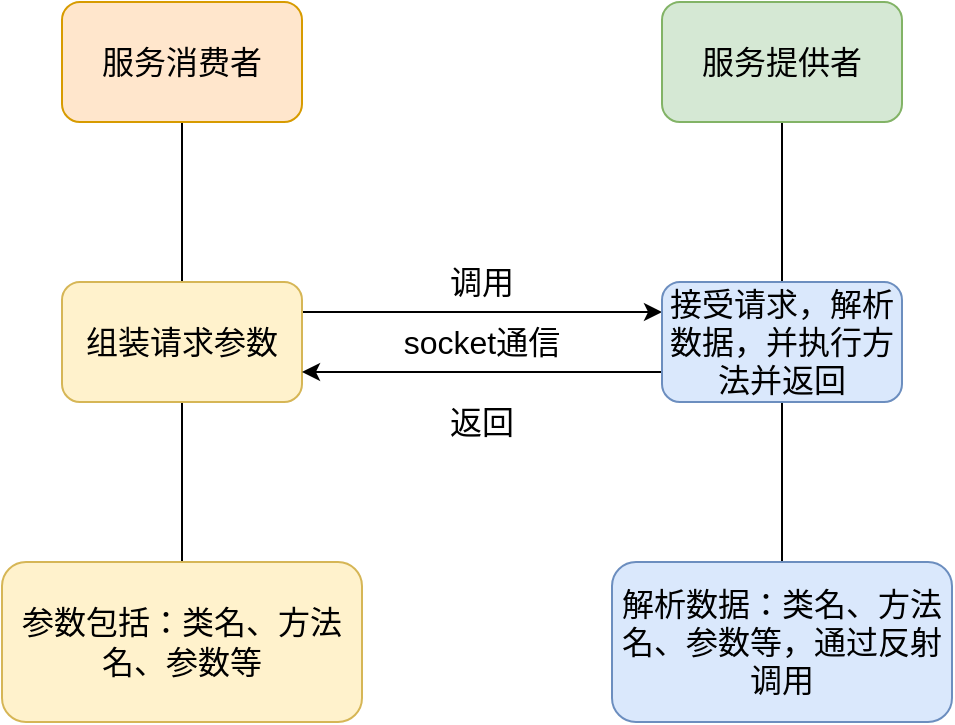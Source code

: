 <mxfile version="13.7.9" type="device"><diagram id="xvFJHWrvKpz95TI7If95" name="第 1 页"><mxGraphModel dx="852" dy="504" grid="1" gridSize="10" guides="1" tooltips="1" connect="1" arrows="1" fold="1" page="1" pageScale="1" pageWidth="827" pageHeight="1169" math="0" shadow="0"><root><mxCell id="0"/><mxCell id="1" parent="0"/><mxCell id="BxtKyOxQBwhITgO_X_Sd-3" value="" style="edgeStyle=orthogonalEdgeStyle;rounded=0;orthogonalLoop=1;jettySize=auto;html=1;fontSize=16;endArrow=none;endFill=0;" edge="1" parent="1" source="BxtKyOxQBwhITgO_X_Sd-1" target="BxtKyOxQBwhITgO_X_Sd-2"><mxGeometry relative="1" as="geometry"/></mxCell><mxCell id="BxtKyOxQBwhITgO_X_Sd-1" value="服务消费者" style="rounded=1;whiteSpace=wrap;html=1;fontSize=16;fillColor=#ffe6cc;strokeColor=#d79b00;" vertex="1" parent="1"><mxGeometry x="80" y="200" width="120" height="60" as="geometry"/></mxCell><mxCell id="BxtKyOxQBwhITgO_X_Sd-5" value="" style="edgeStyle=orthogonalEdgeStyle;rounded=0;orthogonalLoop=1;jettySize=auto;html=1;fontSize=16;exitX=1;exitY=0.25;exitDx=0;exitDy=0;entryX=0;entryY=0.25;entryDx=0;entryDy=0;" edge="1" parent="1" source="BxtKyOxQBwhITgO_X_Sd-2" target="BxtKyOxQBwhITgO_X_Sd-4"><mxGeometry relative="1" as="geometry"/></mxCell><mxCell id="BxtKyOxQBwhITgO_X_Sd-14" value="" style="edgeStyle=orthogonalEdgeStyle;rounded=0;orthogonalLoop=1;jettySize=auto;html=1;endArrow=none;endFill=0;fontSize=16;" edge="1" parent="1" source="BxtKyOxQBwhITgO_X_Sd-2" target="BxtKyOxQBwhITgO_X_Sd-13"><mxGeometry relative="1" as="geometry"/></mxCell><mxCell id="BxtKyOxQBwhITgO_X_Sd-2" value="组装请求参数" style="rounded=1;whiteSpace=wrap;html=1;fontSize=16;fillColor=#fff2cc;strokeColor=#d6b656;" vertex="1" parent="1"><mxGeometry x="80" y="340" width="120" height="60" as="geometry"/></mxCell><mxCell id="BxtKyOxQBwhITgO_X_Sd-7" value="" style="edgeStyle=orthogonalEdgeStyle;rounded=0;orthogonalLoop=1;jettySize=auto;html=1;fontSize=16;endArrow=none;endFill=0;" edge="1" parent="1" source="BxtKyOxQBwhITgO_X_Sd-4" target="BxtKyOxQBwhITgO_X_Sd-6"><mxGeometry relative="1" as="geometry"/></mxCell><mxCell id="BxtKyOxQBwhITgO_X_Sd-8" style="edgeStyle=orthogonalEdgeStyle;rounded=0;orthogonalLoop=1;jettySize=auto;html=1;exitX=0;exitY=0.75;exitDx=0;exitDy=0;entryX=1;entryY=0.75;entryDx=0;entryDy=0;fontSize=16;" edge="1" parent="1" source="BxtKyOxQBwhITgO_X_Sd-4" target="BxtKyOxQBwhITgO_X_Sd-2"><mxGeometry relative="1" as="geometry"/></mxCell><mxCell id="BxtKyOxQBwhITgO_X_Sd-18" value="" style="edgeStyle=orthogonalEdgeStyle;rounded=0;orthogonalLoop=1;jettySize=auto;html=1;endArrow=none;endFill=0;fontSize=16;" edge="1" parent="1" source="BxtKyOxQBwhITgO_X_Sd-4" target="BxtKyOxQBwhITgO_X_Sd-17"><mxGeometry relative="1" as="geometry"/></mxCell><mxCell id="BxtKyOxQBwhITgO_X_Sd-4" value="接受请求，解析数据，并执行方法并返回" style="rounded=1;whiteSpace=wrap;html=1;fontSize=16;fillColor=#dae8fc;strokeColor=#6c8ebf;" vertex="1" parent="1"><mxGeometry x="380" y="340" width="120" height="60" as="geometry"/></mxCell><mxCell id="BxtKyOxQBwhITgO_X_Sd-6" value="服务提供者" style="rounded=1;whiteSpace=wrap;html=1;fontSize=16;fillColor=#d5e8d4;strokeColor=#82b366;" vertex="1" parent="1"><mxGeometry x="380" y="200" width="120" height="60" as="geometry"/></mxCell><mxCell id="BxtKyOxQBwhITgO_X_Sd-9" value="调用" style="text;html=1;strokeColor=none;fillColor=none;align=center;verticalAlign=middle;whiteSpace=wrap;rounded=0;fontSize=16;" vertex="1" parent="1"><mxGeometry x="270" y="330" width="40" height="20" as="geometry"/></mxCell><mxCell id="BxtKyOxQBwhITgO_X_Sd-10" value="返回" style="text;html=1;strokeColor=none;fillColor=none;align=center;verticalAlign=middle;whiteSpace=wrap;rounded=0;fontSize=16;" vertex="1" parent="1"><mxGeometry x="270" y="400" width="40" height="20" as="geometry"/></mxCell><mxCell id="BxtKyOxQBwhITgO_X_Sd-11" value="socket通信" style="text;html=1;strokeColor=none;fillColor=none;align=center;verticalAlign=middle;whiteSpace=wrap;rounded=0;fontSize=16;" vertex="1" parent="1"><mxGeometry x="245" y="360" width="90" height="20" as="geometry"/></mxCell><mxCell id="BxtKyOxQBwhITgO_X_Sd-13" value="参数包括：类名、方法名、参数等" style="rounded=1;whiteSpace=wrap;html=1;fontSize=16;fillColor=#fff2cc;strokeColor=#d6b656;" vertex="1" parent="1"><mxGeometry x="50" y="480" width="180" height="80" as="geometry"/></mxCell><mxCell id="BxtKyOxQBwhITgO_X_Sd-17" value="解析数据：类名、方法名、参数等，通过反射调用" style="rounded=1;whiteSpace=wrap;html=1;fontSize=16;fillColor=#dae8fc;strokeColor=#6c8ebf;" vertex="1" parent="1"><mxGeometry x="355" y="480" width="170" height="80" as="geometry"/></mxCell></root></mxGraphModel></diagram></mxfile>